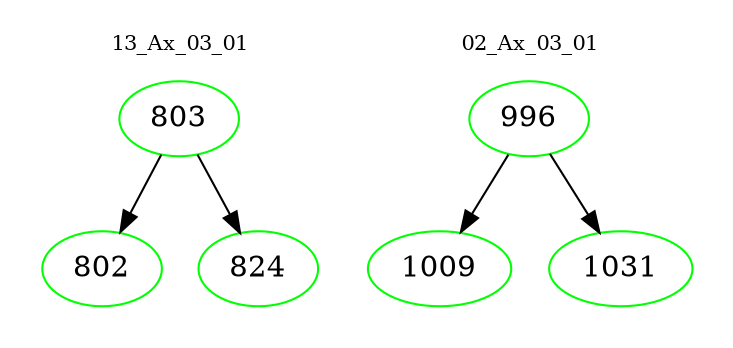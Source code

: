 digraph{
subgraph cluster_0 {
color = white
label = "13_Ax_03_01";
fontsize=10;
T0_803 [label="803", color="green"]
T0_803 -> T0_802 [color="black"]
T0_802 [label="802", color="green"]
T0_803 -> T0_824 [color="black"]
T0_824 [label="824", color="green"]
}
subgraph cluster_1 {
color = white
label = "02_Ax_03_01";
fontsize=10;
T1_996 [label="996", color="green"]
T1_996 -> T1_1009 [color="black"]
T1_1009 [label="1009", color="green"]
T1_996 -> T1_1031 [color="black"]
T1_1031 [label="1031", color="green"]
}
}
